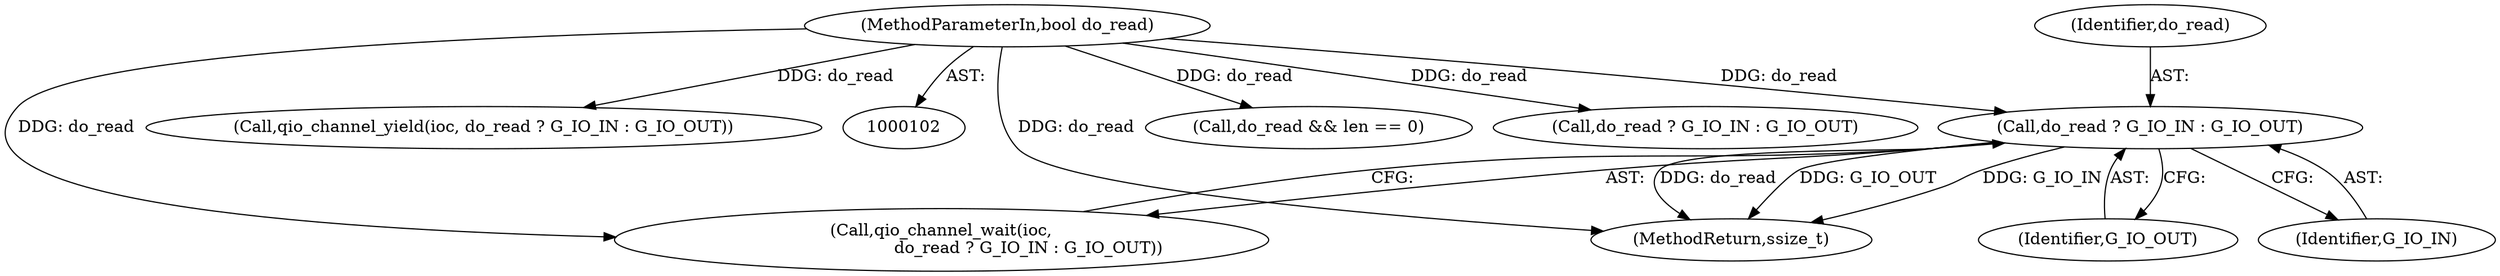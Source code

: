 digraph "0_qemu_ff82911cd3f69f028f2537825c9720ff78bc3f19_1@API" {
"1000186" [label="(Call,do_read ? G_IO_IN : G_IO_OUT)"];
"1000107" [label="(MethodParameterIn,bool do_read)"];
"1000187" [label="(Identifier,do_read)"];
"1000213" [label="(Call,do_read && len == 0)"];
"1000189" [label="(Identifier,G_IO_OUT)"];
"1000107" [label="(MethodParameterIn,bool do_read)"];
"1000171" [label="(Call,do_read ? G_IO_IN : G_IO_OUT)"];
"1000229" [label="(MethodReturn,ssize_t)"];
"1000169" [label="(Call,qio_channel_yield(ioc, do_read ? G_IO_IN : G_IO_OUT))"];
"1000186" [label="(Call,do_read ? G_IO_IN : G_IO_OUT)"];
"1000188" [label="(Identifier,G_IO_IN)"];
"1000184" [label="(Call,qio_channel_wait(ioc,\n                                 do_read ? G_IO_IN : G_IO_OUT))"];
"1000186" -> "1000184"  [label="AST: "];
"1000186" -> "1000188"  [label="CFG: "];
"1000186" -> "1000189"  [label="CFG: "];
"1000187" -> "1000186"  [label="AST: "];
"1000188" -> "1000186"  [label="AST: "];
"1000189" -> "1000186"  [label="AST: "];
"1000184" -> "1000186"  [label="CFG: "];
"1000186" -> "1000229"  [label="DDG: G_IO_IN"];
"1000186" -> "1000229"  [label="DDG: do_read"];
"1000186" -> "1000229"  [label="DDG: G_IO_OUT"];
"1000107" -> "1000186"  [label="DDG: do_read"];
"1000107" -> "1000102"  [label="AST: "];
"1000107" -> "1000229"  [label="DDG: do_read"];
"1000107" -> "1000169"  [label="DDG: do_read"];
"1000107" -> "1000171"  [label="DDG: do_read"];
"1000107" -> "1000184"  [label="DDG: do_read"];
"1000107" -> "1000213"  [label="DDG: do_read"];
}
